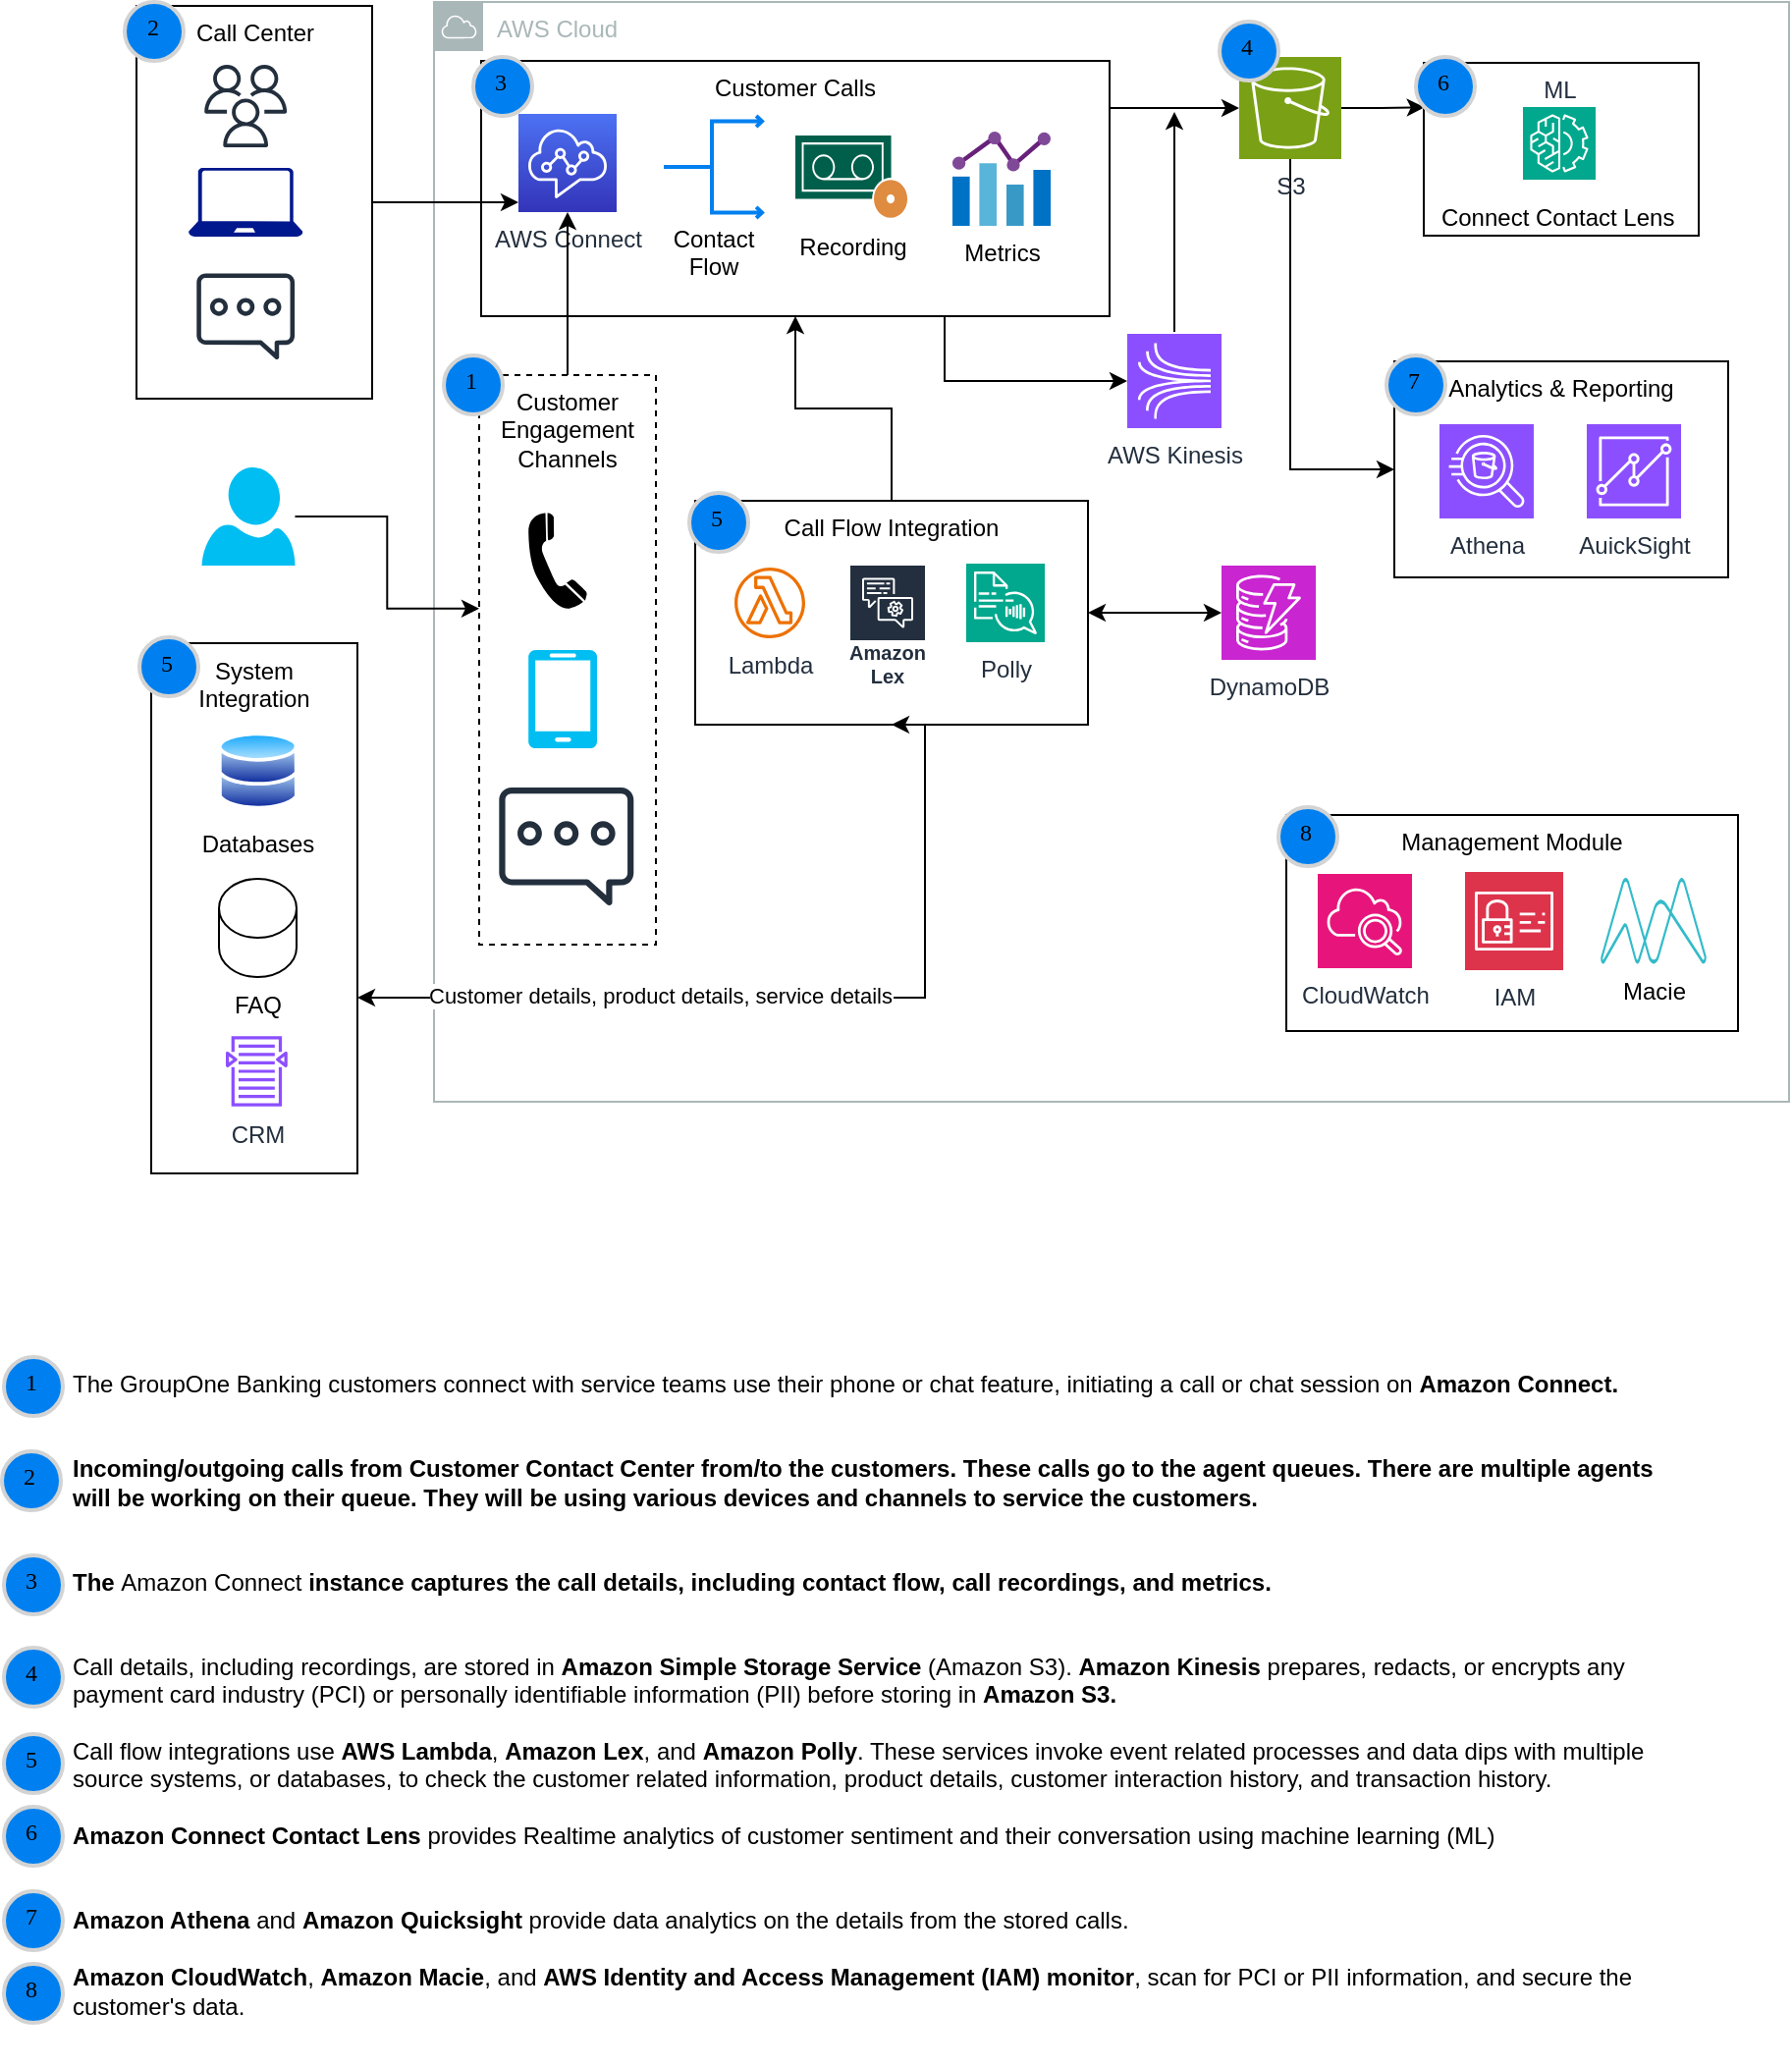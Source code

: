 <mxfile version="22.1.1" type="device">
  <diagram name="Page-1" id="hnErG6PV-vz0PHW90csj">
    <mxGraphModel dx="1434" dy="758" grid="1" gridSize="10" guides="1" tooltips="1" connect="1" arrows="1" fold="1" page="1" pageScale="1" pageWidth="850" pageHeight="1100" math="0" shadow="0">
      <root>
        <mxCell id="0" />
        <mxCell id="1" parent="0" />
        <mxCell id="gZ4cAzeRdCHSyAuwveZ--1" value="AWS Cloud" style="sketch=0;outlineConnect=0;gradientColor=none;html=1;whiteSpace=wrap;fontSize=12;fontStyle=0;shape=mxgraph.aws4.group;grIcon=mxgraph.aws4.group_aws_cloud;strokeColor=#AAB7B8;fillColor=none;verticalAlign=top;align=left;spacingLeft=30;fontColor=#AAB7B8;dashed=0;" vertex="1" parent="1">
          <mxGeometry x="420" y="100" width="690" height="560" as="geometry" />
        </mxCell>
        <mxCell id="gZ4cAzeRdCHSyAuwveZ--7" value="" style="verticalLabelPosition=bottom;html=1;verticalAlign=top;align=center;strokeColor=none;fillColor=#00BEF2;shape=mxgraph.azure.user;" vertex="1" parent="1">
          <mxGeometry x="301.75" y="337" width="47.5" height="50" as="geometry" />
        </mxCell>
        <mxCell id="gZ4cAzeRdCHSyAuwveZ--14" value="" style="group" vertex="1" connectable="0" parent="1">
          <mxGeometry x="443" y="290" width="90" height="290" as="geometry" />
        </mxCell>
        <mxCell id="gZ4cAzeRdCHSyAuwveZ--3" value="Customer Engagement Channels" style="rounded=0;whiteSpace=wrap;html=1;verticalAlign=top;align=center;dashed=1;container=0;" vertex="1" parent="gZ4cAzeRdCHSyAuwveZ--14">
          <mxGeometry width="90" height="290" as="geometry" />
        </mxCell>
        <mxCell id="gZ4cAzeRdCHSyAuwveZ--9" value="" style="verticalLabelPosition=bottom;html=1;verticalAlign=top;align=center;strokeColor=none;fillColor=#00BEF2;shape=mxgraph.azure.mobile;pointerEvents=1;" vertex="1" parent="gZ4cAzeRdCHSyAuwveZ--14">
          <mxGeometry x="25" y="140" width="35" height="50" as="geometry" />
        </mxCell>
        <mxCell id="gZ4cAzeRdCHSyAuwveZ--10" value="" style="sketch=0;outlineConnect=0;fontColor=#232F3E;gradientColor=none;fillColor=#232F3D;strokeColor=none;dashed=0;verticalLabelPosition=bottom;verticalAlign=top;align=center;html=1;fontSize=12;fontStyle=0;aspect=fixed;pointerEvents=1;shape=mxgraph.aws4.chat;" vertex="1" parent="gZ4cAzeRdCHSyAuwveZ--14">
          <mxGeometry x="10" y="210" width="68.82" height="60" as="geometry" />
        </mxCell>
        <mxCell id="gZ4cAzeRdCHSyAuwveZ--11" value="" style="shape=mxgraph.signs.tech.telephone_3;html=1;pointerEvents=1;fillColor=#000000;strokeColor=none;verticalLabelPosition=bottom;verticalAlign=top;align=center;" vertex="1" parent="gZ4cAzeRdCHSyAuwveZ--14">
          <mxGeometry x="25" y="70" width="30" height="50" as="geometry" />
        </mxCell>
        <mxCell id="gZ4cAzeRdCHSyAuwveZ--37" value="" style="group" vertex="1" connectable="0" parent="1">
          <mxGeometry x="440" y="128" width="324" height="132" as="geometry" />
        </mxCell>
        <mxCell id="gZ4cAzeRdCHSyAuwveZ--23" value="Customer Calls" style="rounded=0;whiteSpace=wrap;html=1;verticalAlign=top;" vertex="1" parent="gZ4cAzeRdCHSyAuwveZ--37">
          <mxGeometry x="4" y="2" width="320" height="130" as="geometry" />
        </mxCell>
        <mxCell id="gZ4cAzeRdCHSyAuwveZ--27" value="AWS Connect" style="sketch=0;points=[[0,0,0],[0.25,0,0],[0.5,0,0],[0.75,0,0],[1,0,0],[0,1,0],[0.25,1,0],[0.5,1,0],[0.75,1,0],[1,1,0],[0,0.25,0],[0,0.5,0],[0,0.75,0],[1,0.25,0],[1,0.5,0],[1,0.75,0]];outlineConnect=0;fontColor=#232F3E;gradientColor=#4D72F3;gradientDirection=north;fillColor=#3334B9;strokeColor=#ffffff;dashed=0;verticalLabelPosition=bottom;verticalAlign=top;align=center;html=1;fontSize=12;fontStyle=0;aspect=fixed;shape=mxgraph.aws4.resourceIcon;resIcon=mxgraph.aws4.connect;" vertex="1" parent="gZ4cAzeRdCHSyAuwveZ--37">
          <mxGeometry x="23" y="29" width="50" height="50" as="geometry" />
        </mxCell>
        <mxCell id="gZ4cAzeRdCHSyAuwveZ--32" value="" style="group" vertex="1" connectable="0" parent="gZ4cAzeRdCHSyAuwveZ--37">
          <mxGeometry x="97" y="30" width="50" height="52" as="geometry" />
        </mxCell>
        <mxCell id="gZ4cAzeRdCHSyAuwveZ--28" value="Contact&lt;br&gt;Flow" style="endArrow=block;strokeWidth=2;html=1;shape=mxgraph.flowchart.annotation_2;align=center;labelPosition=center;pointerEvents=1;strokeColor=#0080F0;verticalAlign=top;verticalLabelPosition=bottom;" vertex="1" parent="gZ4cAzeRdCHSyAuwveZ--32">
          <mxGeometry y="2.786" width="49.02" height="46.429" as="geometry" />
        </mxCell>
        <mxCell id="gZ4cAzeRdCHSyAuwveZ--30" value="" style="html=1;verticalLabelPosition=bottom;labelBackgroundColor=#ffffff;verticalAlign=top;shadow=0;dashed=0;strokeWidth=2;shape=mxgraph.ios7.misc.right;strokeColor=#0080f0;" vertex="1" parent="gZ4cAzeRdCHSyAuwveZ--32">
          <mxGeometry x="47.059" width="2.941" height="5.571" as="geometry" />
        </mxCell>
        <mxCell id="gZ4cAzeRdCHSyAuwveZ--31" value="" style="html=1;verticalLabelPosition=bottom;labelBackgroundColor=#ffffff;verticalAlign=top;shadow=0;dashed=0;strokeWidth=2;shape=mxgraph.ios7.misc.right;strokeColor=#0080f0;" vertex="1" parent="gZ4cAzeRdCHSyAuwveZ--32">
          <mxGeometry x="47.059" y="46.429" width="2.941" height="5.571" as="geometry" />
        </mxCell>
        <mxCell id="gZ4cAzeRdCHSyAuwveZ--34" value="Recording" style="sketch=0;pointerEvents=1;shadow=0;dashed=0;html=1;strokeColor=none;fillColor=#005F4B;labelPosition=center;verticalLabelPosition=bottom;verticalAlign=top;align=center;outlineConnect=0;shape=mxgraph.veeam2.tape_recording;" vertex="1" parent="gZ4cAzeRdCHSyAuwveZ--37">
          <mxGeometry x="164" y="40" width="58" height="43" as="geometry" />
        </mxCell>
        <mxCell id="gZ4cAzeRdCHSyAuwveZ--35" value="Metrics" style="image;sketch=0;aspect=fixed;html=1;points=[];align=center;fontSize=12;image=img/lib/mscae/Chart.svg;" vertex="1" parent="gZ4cAzeRdCHSyAuwveZ--37">
          <mxGeometry x="244" y="38" width="50" height="48" as="geometry" />
        </mxCell>
        <mxCell id="gZ4cAzeRdCHSyAuwveZ--36" value="3" style="ellipse;whiteSpace=wrap;html=1;aspect=fixed;strokeWidth=2;fontFamily=Tahoma;spacingBottom=4;spacingRight=2;strokeColor=#d3d3d3;fillColor=#0080F0;" vertex="1" parent="gZ4cAzeRdCHSyAuwveZ--37">
          <mxGeometry width="30" height="30" as="geometry" />
        </mxCell>
        <mxCell id="gZ4cAzeRdCHSyAuwveZ--60" style="edgeStyle=orthogonalEdgeStyle;rounded=0;orthogonalLoop=1;jettySize=auto;html=1;entryX=0;entryY=1;entryDx=0;entryDy=0;" edge="1" parent="1" source="gZ4cAzeRdCHSyAuwveZ--38" target="gZ4cAzeRdCHSyAuwveZ--58">
          <mxGeometry relative="1" as="geometry" />
        </mxCell>
        <mxCell id="gZ4cAzeRdCHSyAuwveZ--68" style="edgeStyle=orthogonalEdgeStyle;rounded=0;orthogonalLoop=1;jettySize=auto;html=1;entryX=0;entryY=0.5;entryDx=0;entryDy=0;" edge="1" parent="1" source="gZ4cAzeRdCHSyAuwveZ--38" target="gZ4cAzeRdCHSyAuwveZ--62">
          <mxGeometry relative="1" as="geometry">
            <Array as="points">
              <mxPoint x="856" y="338" />
            </Array>
          </mxGeometry>
        </mxCell>
        <mxCell id="gZ4cAzeRdCHSyAuwveZ--38" value="S3" style="sketch=0;points=[[0,0,0],[0.25,0,0],[0.5,0,0],[0.75,0,0],[1,0,0],[0,1,0],[0.25,1,0],[0.5,1,0],[0.75,1,0],[1,1,0],[0,0.25,0],[0,0.5,0],[0,0.75,0],[1,0.25,0],[1,0.5,0],[1,0.75,0]];outlineConnect=0;fontColor=#232F3E;fillColor=#7AA116;strokeColor=#ffffff;dashed=0;verticalLabelPosition=bottom;verticalAlign=top;align=center;html=1;fontSize=12;fontStyle=0;aspect=fixed;shape=mxgraph.aws4.resourceIcon;resIcon=mxgraph.aws4.s3;" vertex="1" parent="1">
          <mxGeometry x="830" y="128" width="52" height="52" as="geometry" />
        </mxCell>
        <mxCell id="gZ4cAzeRdCHSyAuwveZ--42" style="edgeStyle=orthogonalEdgeStyle;rounded=0;orthogonalLoop=1;jettySize=auto;html=1;" edge="1" parent="1">
          <mxGeometry relative="1" as="geometry">
            <mxPoint x="797" y="156" as="targetPoint" />
            <mxPoint x="797" y="268" as="sourcePoint" />
          </mxGeometry>
        </mxCell>
        <mxCell id="gZ4cAzeRdCHSyAuwveZ--39" value="AWS Kinesis" style="sketch=0;points=[[0,0,0],[0.25,0,0],[0.5,0,0],[0.75,0,0],[1,0,0],[0,1,0],[0.25,1,0],[0.5,1,0],[0.75,1,0],[1,1,0],[0,0.25,0],[0,0.5,0],[0,0.75,0],[1,0.25,0],[1,0.5,0],[1,0.75,0]];outlineConnect=0;fontColor=#232F3E;fillColor=#8C4FFF;strokeColor=#ffffff;dashed=0;verticalLabelPosition=bottom;verticalAlign=top;align=center;html=1;fontSize=12;fontStyle=0;aspect=fixed;shape=mxgraph.aws4.resourceIcon;resIcon=mxgraph.aws4.kinesis;" vertex="1" parent="1">
          <mxGeometry x="773" y="269" width="48" height="48" as="geometry" />
        </mxCell>
        <mxCell id="gZ4cAzeRdCHSyAuwveZ--40" style="edgeStyle=orthogonalEdgeStyle;rounded=0;orthogonalLoop=1;jettySize=auto;html=1;entryX=0;entryY=0.5;entryDx=0;entryDy=0;entryPerimeter=0;" edge="1" parent="1" source="gZ4cAzeRdCHSyAuwveZ--23" target="gZ4cAzeRdCHSyAuwveZ--38">
          <mxGeometry relative="1" as="geometry">
            <Array as="points">
              <mxPoint x="780" y="154" />
              <mxPoint x="780" y="154" />
            </Array>
          </mxGeometry>
        </mxCell>
        <mxCell id="gZ4cAzeRdCHSyAuwveZ--43" style="edgeStyle=orthogonalEdgeStyle;rounded=0;orthogonalLoop=1;jettySize=auto;html=1;entryX=0;entryY=0.5;entryDx=0;entryDy=0;entryPerimeter=0;" edge="1" parent="1" source="gZ4cAzeRdCHSyAuwveZ--23" target="gZ4cAzeRdCHSyAuwveZ--39">
          <mxGeometry relative="1" as="geometry">
            <Array as="points">
              <mxPoint x="680" y="293" />
            </Array>
          </mxGeometry>
        </mxCell>
        <mxCell id="gZ4cAzeRdCHSyAuwveZ--98" style="edgeStyle=orthogonalEdgeStyle;rounded=0;orthogonalLoop=1;jettySize=auto;html=1;entryX=1;entryY=0.5;entryDx=0;entryDy=0;startArrow=classic;startFill=1;" edge="1" parent="1" source="gZ4cAzeRdCHSyAuwveZ--52" target="gZ4cAzeRdCHSyAuwveZ--44">
          <mxGeometry relative="1" as="geometry" />
        </mxCell>
        <mxCell id="gZ4cAzeRdCHSyAuwveZ--52" value="DynamoDB" style="sketch=0;points=[[0,0,0],[0.25,0,0],[0.5,0,0],[0.75,0,0],[1,0,0],[0,1,0],[0.25,1,0],[0.5,1,0],[0.75,1,0],[1,1,0],[0,0.25,0],[0,0.5,0],[0,0.75,0],[1,0.25,0],[1,0.5,0],[1,0.75,0]];outlineConnect=0;fontColor=#232F3E;fillColor=#C925D1;strokeColor=#ffffff;dashed=0;verticalLabelPosition=bottom;verticalAlign=top;align=center;html=1;fontSize=12;fontStyle=0;aspect=fixed;shape=mxgraph.aws4.resourceIcon;resIcon=mxgraph.aws4.dynamodb;" vertex="1" parent="1">
          <mxGeometry x="821" y="387" width="48" height="48" as="geometry" />
        </mxCell>
        <mxCell id="gZ4cAzeRdCHSyAuwveZ--59" value="" style="group" vertex="1" connectable="0" parent="1">
          <mxGeometry x="920" y="128" width="144" height="91" as="geometry" />
        </mxCell>
        <mxCell id="gZ4cAzeRdCHSyAuwveZ--56" value="Connect Contact Lens&amp;nbsp; &lt;br/&gt;" style="rounded=0;whiteSpace=wrap;html=1;verticalAlign=bottom;" vertex="1" parent="gZ4cAzeRdCHSyAuwveZ--59">
          <mxGeometry x="4" y="3" width="140" height="88" as="geometry" />
        </mxCell>
        <mxCell id="gZ4cAzeRdCHSyAuwveZ--57" value="ML" style="sketch=0;points=[[0,0,0],[0.25,0,0],[0.5,0,0],[0.75,0,0],[1,0,0],[0,1,0],[0.25,1,0],[0.5,1,0],[0.75,1,0],[1,1,0],[0,0.25,0],[0,0.5,0],[0,0.75,0],[1,0.25,0],[1,0.5,0],[1,0.75,0]];outlineConnect=0;fontColor=#232F3E;fillColor=#01A88D;strokeColor=#ffffff;dashed=0;verticalLabelPosition=top;verticalAlign=bottom;align=center;html=1;fontSize=12;fontStyle=0;aspect=fixed;shape=mxgraph.aws4.resourceIcon;resIcon=mxgraph.aws4.machine_learning;labelPosition=center;" vertex="1" parent="gZ4cAzeRdCHSyAuwveZ--59">
          <mxGeometry x="54.5" y="25.5" width="37" height="37" as="geometry" />
        </mxCell>
        <mxCell id="gZ4cAzeRdCHSyAuwveZ--58" value="6" style="ellipse;whiteSpace=wrap;html=1;aspect=fixed;strokeWidth=2;fontFamily=Tahoma;spacingBottom=4;spacingRight=2;strokeColor=#d3d3d3;fillColor=#0080F0;" vertex="1" parent="gZ4cAzeRdCHSyAuwveZ--59">
          <mxGeometry width="30" height="30" as="geometry" />
        </mxCell>
        <mxCell id="gZ4cAzeRdCHSyAuwveZ--66" value="" style="group" vertex="1" connectable="0" parent="1">
          <mxGeometry x="905" y="280" width="174" height="113" as="geometry" />
        </mxCell>
        <mxCell id="gZ4cAzeRdCHSyAuwveZ--62" value="Analytics &amp;amp; Reporting" style="rounded=0;whiteSpace=wrap;html=1;verticalAlign=top;" vertex="1" parent="gZ4cAzeRdCHSyAuwveZ--66">
          <mxGeometry x="4" y="3" width="170" height="110" as="geometry" />
        </mxCell>
        <mxCell id="gZ4cAzeRdCHSyAuwveZ--63" value="7" style="ellipse;whiteSpace=wrap;html=1;aspect=fixed;strokeWidth=2;fontFamily=Tahoma;spacingBottom=4;spacingRight=2;strokeColor=#d3d3d3;fillColor=#0080F0;" vertex="1" parent="gZ4cAzeRdCHSyAuwveZ--66">
          <mxGeometry width="30" height="30" as="geometry" />
        </mxCell>
        <mxCell id="gZ4cAzeRdCHSyAuwveZ--64" value="Athena" style="sketch=0;points=[[0,0,0],[0.25,0,0],[0.5,0,0],[0.75,0,0],[1,0,0],[0,1,0],[0.25,1,0],[0.5,1,0],[0.75,1,0],[1,1,0],[0,0.25,0],[0,0.5,0],[0,0.75,0],[1,0.25,0],[1,0.5,0],[1,0.75,0]];outlineConnect=0;fontColor=#232F3E;fillColor=#8C4FFF;strokeColor=#ffffff;dashed=0;verticalLabelPosition=bottom;verticalAlign=top;align=center;html=1;fontSize=12;fontStyle=0;aspect=fixed;shape=mxgraph.aws4.resourceIcon;resIcon=mxgraph.aws4.athena;" vertex="1" parent="gZ4cAzeRdCHSyAuwveZ--66">
          <mxGeometry x="27" y="35" width="48" height="48" as="geometry" />
        </mxCell>
        <mxCell id="gZ4cAzeRdCHSyAuwveZ--65" value="AuickSight" style="sketch=0;points=[[0,0,0],[0.25,0,0],[0.5,0,0],[0.75,0,0],[1,0,0],[0,1,0],[0.25,1,0],[0.5,1,0],[0.75,1,0],[1,1,0],[0,0.25,0],[0,0.5,0],[0,0.75,0],[1,0.25,0],[1,0.5,0],[1,0.75,0]];outlineConnect=0;fontColor=#232F3E;fillColor=#8C4FFF;strokeColor=#ffffff;dashed=0;verticalLabelPosition=bottom;verticalAlign=top;align=center;html=1;fontSize=12;fontStyle=0;aspect=fixed;shape=mxgraph.aws4.resourceIcon;resIcon=mxgraph.aws4.quicksight;" vertex="1" parent="gZ4cAzeRdCHSyAuwveZ--66">
          <mxGeometry x="102" y="35" width="48" height="48" as="geometry" />
        </mxCell>
        <mxCell id="gZ4cAzeRdCHSyAuwveZ--76" value="" style="group" vertex="1" connectable="0" parent="1">
          <mxGeometry x="850" y="510" width="234" height="114" as="geometry" />
        </mxCell>
        <mxCell id="gZ4cAzeRdCHSyAuwveZ--69" value="Management Module" style="rounded=0;whiteSpace=wrap;html=1;verticalAlign=top;" vertex="1" parent="gZ4cAzeRdCHSyAuwveZ--76">
          <mxGeometry x="4" y="4" width="230" height="110" as="geometry" />
        </mxCell>
        <mxCell id="gZ4cAzeRdCHSyAuwveZ--70" value="CloudWatch" style="sketch=0;points=[[0,0,0],[0.25,0,0],[0.5,0,0],[0.75,0,0],[1,0,0],[0,1,0],[0.25,1,0],[0.5,1,0],[0.75,1,0],[1,1,0],[0,0.25,0],[0,0.5,0],[0,0.75,0],[1,0.25,0],[1,0.5,0],[1,0.75,0]];points=[[0,0,0],[0.25,0,0],[0.5,0,0],[0.75,0,0],[1,0,0],[0,1,0],[0.25,1,0],[0.5,1,0],[0.75,1,0],[1,1,0],[0,0.25,0],[0,0.5,0],[0,0.75,0],[1,0.25,0],[1,0.5,0],[1,0.75,0]];outlineConnect=0;fontColor=#232F3E;fillColor=#E7157B;strokeColor=#ffffff;dashed=0;verticalLabelPosition=bottom;verticalAlign=top;align=center;html=1;fontSize=12;fontStyle=0;aspect=fixed;shape=mxgraph.aws4.resourceIcon;resIcon=mxgraph.aws4.cloudwatch_2;" vertex="1" parent="gZ4cAzeRdCHSyAuwveZ--76">
          <mxGeometry x="20" y="34" width="48" height="48" as="geometry" />
        </mxCell>
        <mxCell id="gZ4cAzeRdCHSyAuwveZ--71" value="Macie" style="outlineConnect=0;dashed=0;verticalLabelPosition=bottom;verticalAlign=top;align=center;html=1;shape=mxgraph.aws3.macie;fillColor=#34BBC9;gradientColor=none;pointerEvents=1" vertex="1" parent="gZ4cAzeRdCHSyAuwveZ--76">
          <mxGeometry x="164" y="36" width="54" height="44" as="geometry" />
        </mxCell>
        <mxCell id="gZ4cAzeRdCHSyAuwveZ--73" value="IAM" style="sketch=0;points=[[0,0,0],[0.25,0,0],[0.5,0,0],[0.75,0,0],[1,0,0],[0,1,0],[0.25,1,0],[0.5,1,0],[0.75,1,0],[1,1,0],[0,0.25,0],[0,0.5,0],[0,0.75,0],[1,0.25,0],[1,0.5,0],[1,0.75,0]];outlineConnect=0;fontColor=#232F3E;fillColor=#DD344C;strokeColor=#ffffff;dashed=0;verticalLabelPosition=bottom;verticalAlign=top;align=center;html=1;fontSize=12;fontStyle=0;aspect=fixed;shape=mxgraph.aws4.resourceIcon;resIcon=mxgraph.aws4.identity_and_access_management;" vertex="1" parent="gZ4cAzeRdCHSyAuwveZ--76">
          <mxGeometry x="95" y="33" width="50" height="50" as="geometry" />
        </mxCell>
        <mxCell id="gZ4cAzeRdCHSyAuwveZ--74" value="8" style="ellipse;whiteSpace=wrap;html=1;aspect=fixed;strokeWidth=2;fontFamily=Tahoma;spacingBottom=4;spacingRight=2;strokeColor=#d3d3d3;fillColor=#0080F0;" vertex="1" parent="gZ4cAzeRdCHSyAuwveZ--76">
          <mxGeometry width="30" height="30" as="geometry" />
        </mxCell>
        <mxCell id="gZ4cAzeRdCHSyAuwveZ--85" value="" style="group" vertex="1" connectable="0" parent="1">
          <mxGeometry x="550" y="350" width="203" height="118" as="geometry" />
        </mxCell>
        <mxCell id="gZ4cAzeRdCHSyAuwveZ--44" value="Call Flow Integration" style="rounded=0;whiteSpace=wrap;html=1;labelPosition=center;verticalLabelPosition=middle;align=center;verticalAlign=top;container=0;" vertex="1" parent="gZ4cAzeRdCHSyAuwveZ--85">
          <mxGeometry x="3" y="4" width="200" height="114" as="geometry" />
        </mxCell>
        <mxCell id="gZ4cAzeRdCHSyAuwveZ--45" value="Lambda" style="sketch=0;outlineConnect=0;fontColor=#232F3E;gradientColor=none;fillColor=#ED7100;strokeColor=none;dashed=0;verticalLabelPosition=bottom;verticalAlign=top;align=center;html=1;fontSize=12;fontStyle=0;aspect=fixed;pointerEvents=1;shape=mxgraph.aws4.lambda_function;container=0;" vertex="1" parent="gZ4cAzeRdCHSyAuwveZ--85">
          <mxGeometry x="23" y="38" width="36" height="36" as="geometry" />
        </mxCell>
        <mxCell id="gZ4cAzeRdCHSyAuwveZ--46" value="Amazon Lex" style="sketch=0;outlineConnect=0;fontColor=#232F3E;gradientColor=none;strokeColor=#ffffff;fillColor=#232F3E;dashed=0;verticalLabelPosition=middle;verticalAlign=bottom;align=center;html=1;whiteSpace=wrap;fontSize=10;fontStyle=1;spacing=3;shape=mxgraph.aws4.productIcon;prIcon=mxgraph.aws4.lex;spacingLeft=0;spacingBottom=-7;container=0;" vertex="1" parent="gZ4cAzeRdCHSyAuwveZ--85">
          <mxGeometry x="81" y="36" width="40" height="60" as="geometry" />
        </mxCell>
        <mxCell id="gZ4cAzeRdCHSyAuwveZ--47" value="Polly" style="sketch=0;points=[[0,0,0],[0.25,0,0],[0.5,0,0],[0.75,0,0],[1,0,0],[0,1,0],[0.25,1,0],[0.5,1,0],[0.75,1,0],[1,1,0],[0,0.25,0],[0,0.5,0],[0,0.75,0],[1,0.25,0],[1,0.5,0],[1,0.75,0]];outlineConnect=0;fontColor=#232F3E;fillColor=#01A88D;strokeColor=#ffffff;dashed=0;verticalLabelPosition=bottom;verticalAlign=top;align=center;html=1;fontSize=12;fontStyle=0;aspect=fixed;shape=mxgraph.aws4.resourceIcon;resIcon=mxgraph.aws4.polly;container=0;" vertex="1" parent="gZ4cAzeRdCHSyAuwveZ--85">
          <mxGeometry x="141" y="36" width="40" height="40" as="geometry" />
        </mxCell>
        <mxCell id="gZ4cAzeRdCHSyAuwveZ--48" value="5" style="ellipse;whiteSpace=wrap;html=1;aspect=fixed;strokeWidth=2;fontFamily=Tahoma;spacingBottom=4;spacingRight=2;strokeColor=#d3d3d3;fillColor=#0080F0;container=0;" vertex="1" parent="gZ4cAzeRdCHSyAuwveZ--85">
          <mxGeometry width="30" height="30" as="geometry" />
        </mxCell>
        <mxCell id="gZ4cAzeRdCHSyAuwveZ--93" style="edgeStyle=orthogonalEdgeStyle;rounded=0;orthogonalLoop=1;jettySize=auto;html=1;" edge="1" parent="1" source="gZ4cAzeRdCHSyAuwveZ--2" target="gZ4cAzeRdCHSyAuwveZ--27">
          <mxGeometry relative="1" as="geometry">
            <Array as="points">
              <mxPoint x="380" y="182" />
              <mxPoint x="380" y="182" />
            </Array>
          </mxGeometry>
        </mxCell>
        <mxCell id="gZ4cAzeRdCHSyAuwveZ--95" style="edgeStyle=orthogonalEdgeStyle;rounded=0;orthogonalLoop=1;jettySize=auto;html=1;" edge="1" parent="1" source="gZ4cAzeRdCHSyAuwveZ--3" target="gZ4cAzeRdCHSyAuwveZ--27">
          <mxGeometry relative="1" as="geometry" />
        </mxCell>
        <mxCell id="gZ4cAzeRdCHSyAuwveZ--97" style="edgeStyle=orthogonalEdgeStyle;rounded=0;orthogonalLoop=1;jettySize=auto;html=1;entryX=0.5;entryY=1;entryDx=0;entryDy=0;" edge="1" parent="1" source="gZ4cAzeRdCHSyAuwveZ--44" target="gZ4cAzeRdCHSyAuwveZ--23">
          <mxGeometry relative="1" as="geometry" />
        </mxCell>
        <mxCell id="gZ4cAzeRdCHSyAuwveZ--99" style="edgeStyle=orthogonalEdgeStyle;rounded=0;orthogonalLoop=1;jettySize=auto;html=1;entryX=0.5;entryY=1;entryDx=0;entryDy=0;startArrow=classic;startFill=1;" edge="1" parent="1" source="gZ4cAzeRdCHSyAuwveZ--6" target="gZ4cAzeRdCHSyAuwveZ--44">
          <mxGeometry relative="1" as="geometry">
            <Array as="points">
              <mxPoint x="670" y="607" />
              <mxPoint x="670" y="468" />
            </Array>
          </mxGeometry>
        </mxCell>
        <mxCell id="gZ4cAzeRdCHSyAuwveZ--101" value="Customer details, product details, service details" style="edgeLabel;html=1;align=center;verticalAlign=middle;resizable=0;points=[];spacingLeft=-70;spacingBottom=7;" vertex="1" connectable="0" parent="gZ4cAzeRdCHSyAuwveZ--99">
          <mxGeometry x="-0.153" y="-1" relative="1" as="geometry">
            <mxPoint y="1" as="offset" />
          </mxGeometry>
        </mxCell>
        <mxCell id="gZ4cAzeRdCHSyAuwveZ--100" style="edgeStyle=orthogonalEdgeStyle;rounded=0;orthogonalLoop=1;jettySize=auto;html=1;entryX=0;entryY=0.41;entryDx=0;entryDy=0;entryPerimeter=0;" edge="1" parent="1" source="gZ4cAzeRdCHSyAuwveZ--7" target="gZ4cAzeRdCHSyAuwveZ--3">
          <mxGeometry relative="1" as="geometry" />
        </mxCell>
        <mxCell id="gZ4cAzeRdCHSyAuwveZ--105" value="1" style="ellipse;whiteSpace=wrap;html=1;aspect=fixed;strokeWidth=2;fontFamily=Tahoma;spacingBottom=4;spacingRight=2;strokeColor=#d3d3d3;fillColor=#0080F0;" vertex="1" parent="1">
          <mxGeometry x="425" y="280" width="30" height="30" as="geometry" />
        </mxCell>
        <mxCell id="gZ4cAzeRdCHSyAuwveZ--111" value="4" style="ellipse;whiteSpace=wrap;html=1;aspect=fixed;strokeWidth=2;fontFamily=Tahoma;spacingBottom=4;spacingRight=2;strokeColor=#d3d3d3;fillColor=#0080F0;" vertex="1" parent="1">
          <mxGeometry x="820" y="110" width="30" height="30" as="geometry" />
        </mxCell>
        <mxCell id="gZ4cAzeRdCHSyAuwveZ--115" value="" style="group" vertex="1" connectable="0" parent="1">
          <mxGeometry x="200" y="790" width="854" height="360" as="geometry" />
        </mxCell>
        <mxCell id="gZ4cAzeRdCHSyAuwveZ--103" value="1" style="ellipse;whiteSpace=wrap;html=1;aspect=fixed;strokeWidth=2;fontFamily=Tahoma;spacingBottom=4;spacingRight=2;strokeColor=#d3d3d3;fillColor=#0080F0;" vertex="1" parent="gZ4cAzeRdCHSyAuwveZ--115">
          <mxGeometry x="1" width="30" height="30" as="geometry" />
        </mxCell>
        <mxCell id="gZ4cAzeRdCHSyAuwveZ--104" value="The GroupOne Banking customers connect with service teams use their phone or chat feature, initiating a call or chat session on &lt;b&gt;Amazon Connect.&lt;br&gt;&lt;br&gt;&lt;br&gt;Incoming/outgoing calls from Customer Contact Center from/to the customers. These calls go to the agent queues. There are multiple agents will be working on their queue. They will be using various devices and channels to service the customers.&lt;br&gt;&lt;br&gt;&lt;br&gt;The &lt;/b&gt;Amazon Connect&lt;b&gt; instance captures the call details, including contact flow, call recordings, and metrics.&lt;br&gt;&lt;br&gt;&lt;/b&gt;&lt;br&gt;Call details, including recordings, are stored in &lt;span class=&quot;fontstyle2&quot;&gt;&lt;b&gt;Amazon Simple Storage Service&lt;/b&gt; &lt;/span&gt;&lt;span class=&quot;fontstyle0&quot;&gt;(Amazon S3). &lt;/span&gt;&lt;span class=&quot;fontstyle2&quot;&gt;&lt;b&gt;Amazon Kinesis&lt;/b&gt; &lt;/span&gt;&lt;span class=&quot;fontstyle0&quot;&gt;prepares, redacts, or encrypts any payment card industry (PCI) or personally identifiable information (PII) before storing in &lt;/span&gt;&lt;span class=&quot;fontstyle2&quot;&gt;&lt;b&gt;Amazon S3.&lt;br&gt;&lt;/b&gt;&lt;/span&gt; &lt;br&gt;Call flow integrations use &lt;span class=&quot;fontstyle2&quot;&gt;&lt;b&gt;AWS Lambda&lt;/b&gt;&lt;/span&gt;&lt;span class=&quot;fontstyle0&quot;&gt;, &lt;/span&gt;&lt;span class=&quot;fontstyle2&quot;&gt;&lt;b&gt;Amazon Lex&lt;/b&gt;&lt;/span&gt;&lt;span class=&quot;fontstyle0&quot;&gt;, and &lt;/span&gt;&lt;span class=&quot;fontstyle2&quot;&gt;&lt;b&gt;Amazon Polly&lt;/b&gt;. &lt;/span&gt;&lt;span class=&quot;fontstyle0&quot;&gt;These services invoke event related processes and data dips with multiple source systems, or databases, to check the customer related information, product details, customer interaction history, and transaction history.&lt;/span&gt;&lt;br style=&quot;font-variant-numeric: normal; font-variant-east-asian: normal; font-variant-alternates: normal; font-variant-position: normal; line-height: normal; text-align: -webkit-auto; text-size-adjust: auto;&quot;&gt;&lt;br&gt;&lt;b&gt;Amazon Connect Contact Lens&lt;/b&gt; &lt;span class=&quot;fontstyle2&quot;&gt;provides Realtime analytics of customer sentiment and their conversation using machine learning (ML)&lt;br&gt;&lt;/span&gt; &lt;br&gt;&lt;br&gt;&lt;b&gt;Amazon Athena&lt;/b&gt; &lt;span class=&quot;fontstyle2&quot;&gt;and &lt;/span&gt;&lt;span class=&quot;fontstyle0&quot;&gt;&lt;b&gt;Amazon Quicksight&lt;/b&gt; &lt;/span&gt;&lt;span class=&quot;fontstyle2&quot;&gt;provide data analytics on the details from the stored calls.&lt;br&gt;&lt;/span&gt; &lt;br&gt;&lt;b&gt;Amazon CloudWatch&lt;/b&gt;&lt;span class=&quot;fontstyle2&quot;&gt;, &lt;/span&gt;&lt;span class=&quot;fontstyle0&quot;&gt;&lt;b&gt;Amazon Macie&lt;/b&gt;&lt;/span&gt;&lt;span class=&quot;fontstyle2&quot;&gt;, &lt;/span&gt;&lt;span class=&quot;fontstyle2&quot;&gt;and &lt;/span&gt;&lt;span class=&quot;fontstyle0&quot;&gt;&lt;b&gt;AWS Identity and Access Management &lt;/b&gt;&lt;/span&gt;&lt;span class=&quot;fontstyle2&quot;&gt;&lt;b&gt;(IAM) monitor&lt;/b&gt;, scan for PCI or PII information, and secure the customer&#39;s data.&lt;/span&gt;" style="rounded=0;whiteSpace=wrap;html=1;align=left;verticalAlign=top;strokeColor=none;" vertex="1" parent="gZ4cAzeRdCHSyAuwveZ--115">
          <mxGeometry x="34" width="820" height="360" as="geometry" />
        </mxCell>
        <mxCell id="gZ4cAzeRdCHSyAuwveZ--106" value="2" style="ellipse;whiteSpace=wrap;html=1;aspect=fixed;strokeWidth=2;fontFamily=Tahoma;spacingBottom=4;spacingRight=2;strokeColor=#d3d3d3;fillColor=#0080F0;" vertex="1" parent="gZ4cAzeRdCHSyAuwveZ--115">
          <mxGeometry y="48" width="30" height="30" as="geometry" />
        </mxCell>
        <mxCell id="gZ4cAzeRdCHSyAuwveZ--107" value="3" style="ellipse;whiteSpace=wrap;html=1;aspect=fixed;strokeWidth=2;fontFamily=Tahoma;spacingBottom=4;spacingRight=2;strokeColor=#d3d3d3;fillColor=#0080F0;" vertex="1" parent="gZ4cAzeRdCHSyAuwveZ--115">
          <mxGeometry x="1" y="101" width="30" height="30" as="geometry" />
        </mxCell>
        <mxCell id="gZ4cAzeRdCHSyAuwveZ--108" value="4" style="ellipse;whiteSpace=wrap;html=1;aspect=fixed;strokeWidth=2;fontFamily=Tahoma;spacingBottom=4;spacingRight=2;strokeColor=#d3d3d3;fillColor=#0080F0;" vertex="1" parent="gZ4cAzeRdCHSyAuwveZ--115">
          <mxGeometry x="1" y="148" width="30" height="30" as="geometry" />
        </mxCell>
        <mxCell id="gZ4cAzeRdCHSyAuwveZ--109" value="5" style="ellipse;whiteSpace=wrap;html=1;aspect=fixed;strokeWidth=2;fontFamily=Tahoma;spacingBottom=4;spacingRight=2;strokeColor=#d3d3d3;fillColor=#0080F0;" vertex="1" parent="gZ4cAzeRdCHSyAuwveZ--115">
          <mxGeometry x="1" y="192" width="30" height="30" as="geometry" />
        </mxCell>
        <mxCell id="gZ4cAzeRdCHSyAuwveZ--110" value="6" style="ellipse;whiteSpace=wrap;html=1;aspect=fixed;strokeWidth=2;fontFamily=Tahoma;spacingBottom=4;spacingRight=2;strokeColor=#d3d3d3;fillColor=#0080F0;" vertex="1" parent="gZ4cAzeRdCHSyAuwveZ--115">
          <mxGeometry x="1" y="229" width="30" height="30" as="geometry" />
        </mxCell>
        <mxCell id="gZ4cAzeRdCHSyAuwveZ--112" value="7" style="ellipse;whiteSpace=wrap;html=1;aspect=fixed;strokeWidth=2;fontFamily=Tahoma;spacingBottom=4;spacingRight=2;strokeColor=#d3d3d3;fillColor=#0080F0;" vertex="1" parent="gZ4cAzeRdCHSyAuwveZ--115">
          <mxGeometry x="1" y="272" width="30" height="30" as="geometry" />
        </mxCell>
        <mxCell id="gZ4cAzeRdCHSyAuwveZ--113" value="8" style="ellipse;whiteSpace=wrap;html=1;aspect=fixed;strokeWidth=2;fontFamily=Tahoma;spacingBottom=4;spacingRight=2;strokeColor=#d3d3d3;fillColor=#0080F0;" vertex="1" parent="gZ4cAzeRdCHSyAuwveZ--115">
          <mxGeometry x="1" y="309" width="30" height="30" as="geometry" />
        </mxCell>
        <mxCell id="gZ4cAzeRdCHSyAuwveZ--116" value="" style="group" vertex="1" connectable="0" parent="1">
          <mxGeometry x="262.5" y="100" width="126" height="202" as="geometry" />
        </mxCell>
        <mxCell id="gZ4cAzeRdCHSyAuwveZ--2" value="Call Center" style="rounded=0;whiteSpace=wrap;html=1;verticalAlign=top;align=center;" vertex="1" parent="gZ4cAzeRdCHSyAuwveZ--116">
          <mxGeometry x="6" y="2" width="120" height="200" as="geometry" />
        </mxCell>
        <mxCell id="gZ4cAzeRdCHSyAuwveZ--15" value="" style="sketch=0;outlineConnect=0;fontColor=#232F3E;gradientColor=none;fillColor=#232F3D;strokeColor=none;dashed=0;verticalLabelPosition=bottom;verticalAlign=top;align=center;html=1;fontSize=12;fontStyle=0;aspect=fixed;pointerEvents=1;shape=mxgraph.aws4.users;" vertex="1" parent="gZ4cAzeRdCHSyAuwveZ--116">
          <mxGeometry x="40.615" y="32.043" width="41.958" height="41.958" as="geometry" />
        </mxCell>
        <mxCell id="gZ4cAzeRdCHSyAuwveZ--16" value="" style="sketch=0;aspect=fixed;pointerEvents=1;shadow=0;dashed=0;html=1;strokeColor=none;labelPosition=center;verticalLabelPosition=bottom;verticalAlign=top;align=center;fillColor=#00188D;shape=mxgraph.azure.laptop" vertex="1" parent="gZ4cAzeRdCHSyAuwveZ--116">
          <mxGeometry x="32.456" y="84.522" width="58.278" height="34.965" as="geometry" />
        </mxCell>
        <mxCell id="gZ4cAzeRdCHSyAuwveZ--17" value="" style="sketch=0;outlineConnect=0;fontColor=#232F3E;gradientColor=none;fillColor=#232F3D;strokeColor=none;dashed=0;verticalLabelPosition=bottom;verticalAlign=top;align=center;html=1;fontSize=12;fontStyle=0;aspect=fixed;pointerEvents=1;shape=mxgraph.aws4.chat;" vertex="1" parent="gZ4cAzeRdCHSyAuwveZ--116">
          <mxGeometry x="36.532" y="138.293" width="50.131" height="43.706" as="geometry" />
        </mxCell>
        <mxCell id="gZ4cAzeRdCHSyAuwveZ--24" value="2" style="ellipse;whiteSpace=wrap;html=1;aspect=fixed;strokeWidth=2;fontFamily=Tahoma;spacingBottom=4;spacingRight=2;strokeColor=#d3d3d3;fillColor=#0080F0;" vertex="1" parent="gZ4cAzeRdCHSyAuwveZ--116">
          <mxGeometry width="30" height="30" as="geometry" />
        </mxCell>
        <mxCell id="gZ4cAzeRdCHSyAuwveZ--119" value="" style="group" vertex="1" connectable="0" parent="1">
          <mxGeometry x="270" y="423.5" width="111" height="273" as="geometry" />
        </mxCell>
        <mxCell id="gZ4cAzeRdCHSyAuwveZ--6" value="System&lt;br&gt;Integration" style="rounded=0;whiteSpace=wrap;html=1;verticalAlign=top;align=center;" vertex="1" parent="gZ4cAzeRdCHSyAuwveZ--119">
          <mxGeometry x="6" y="3" width="105" height="270" as="geometry" />
        </mxCell>
        <mxCell id="gZ4cAzeRdCHSyAuwveZ--19" value="Databases" style="image;aspect=fixed;perimeter=ellipsePerimeter;html=1;align=center;shadow=0;dashed=0;spacingTop=3;image=img/lib/active_directory/databases.svg;" vertex="1" parent="gZ4cAzeRdCHSyAuwveZ--119">
          <mxGeometry x="40" y="48" width="40.82" height="40" as="geometry" />
        </mxCell>
        <mxCell id="gZ4cAzeRdCHSyAuwveZ--20" value="&lt;br&gt;FAQ" style="shape=cylinder3;whiteSpace=wrap;html=1;boundedLbl=1;backgroundOutline=1;size=15;verticalAlign=middle;labelPosition=center;verticalLabelPosition=middle;align=center;spacingLeft=0;spacingBottom=-37;spacingRight=0;" vertex="1" parent="gZ4cAzeRdCHSyAuwveZ--119">
          <mxGeometry x="40.51" y="123" width="39.49" height="50" as="geometry" />
        </mxCell>
        <mxCell id="gZ4cAzeRdCHSyAuwveZ--21" value="CRM" style="sketch=0;outlineConnect=0;fontColor=#232F3E;gradientColor=none;fillColor=#8C4FFF;strokeColor=none;dashed=0;verticalLabelPosition=bottom;verticalAlign=top;align=center;html=1;fontSize=12;fontStyle=0;aspect=fixed;pointerEvents=1;shape=mxgraph.aws4.search_documents;spacingBottom=0;spacingLeft=0;" vertex="1" parent="gZ4cAzeRdCHSyAuwveZ--119">
          <mxGeometry x="44" y="203" width="31.39" height="36" as="geometry" />
        </mxCell>
        <mxCell id="gZ4cAzeRdCHSyAuwveZ--82" value="5" style="ellipse;whiteSpace=wrap;html=1;aspect=fixed;strokeWidth=2;fontFamily=Tahoma;spacingBottom=4;spacingRight=2;strokeColor=#d3d3d3;fillColor=#0080F0;" vertex="1" parent="gZ4cAzeRdCHSyAuwveZ--119">
          <mxGeometry width="30" height="30" as="geometry" />
        </mxCell>
      </root>
    </mxGraphModel>
  </diagram>
</mxfile>
